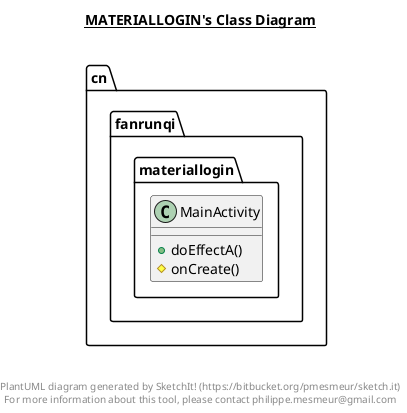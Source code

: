@startuml

title __MATERIALLOGIN's Class Diagram__\n

  namespace cn.fanrunqi.materiallogin {
    class cn.fanrunqi.materiallogin.MainActivity {
        + doEffectA()
        # onCreate()
    }
  }
  



right footer


PlantUML diagram generated by SketchIt! (https://bitbucket.org/pmesmeur/sketch.it)
For more information about this tool, please contact philippe.mesmeur@gmail.com
endfooter

@enduml
